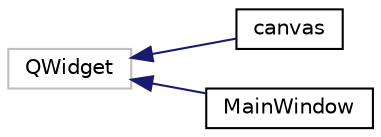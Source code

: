 digraph "Graphical Class Hierarchy"
{
  edge [fontname="Helvetica",fontsize="10",labelfontname="Helvetica",labelfontsize="10"];
  node [fontname="Helvetica",fontsize="10",shape=record];
  rankdir="LR";
  Node1 [label="QWidget",height=0.2,width=0.4,color="grey75", fillcolor="white", style="filled"];
  Node1 -> Node2 [dir="back",color="midnightblue",fontsize="10",style="solid",fontname="Helvetica"];
  Node2 [label="canvas",height=0.2,width=0.4,color="black", fillcolor="white", style="filled",URL="$classcanvas.html"];
  Node1 -> Node3 [dir="back",color="midnightblue",fontsize="10",style="solid",fontname="Helvetica"];
  Node3 [label="MainWindow",height=0.2,width=0.4,color="black", fillcolor="white", style="filled",URL="$classMainWindow.html"];
}
